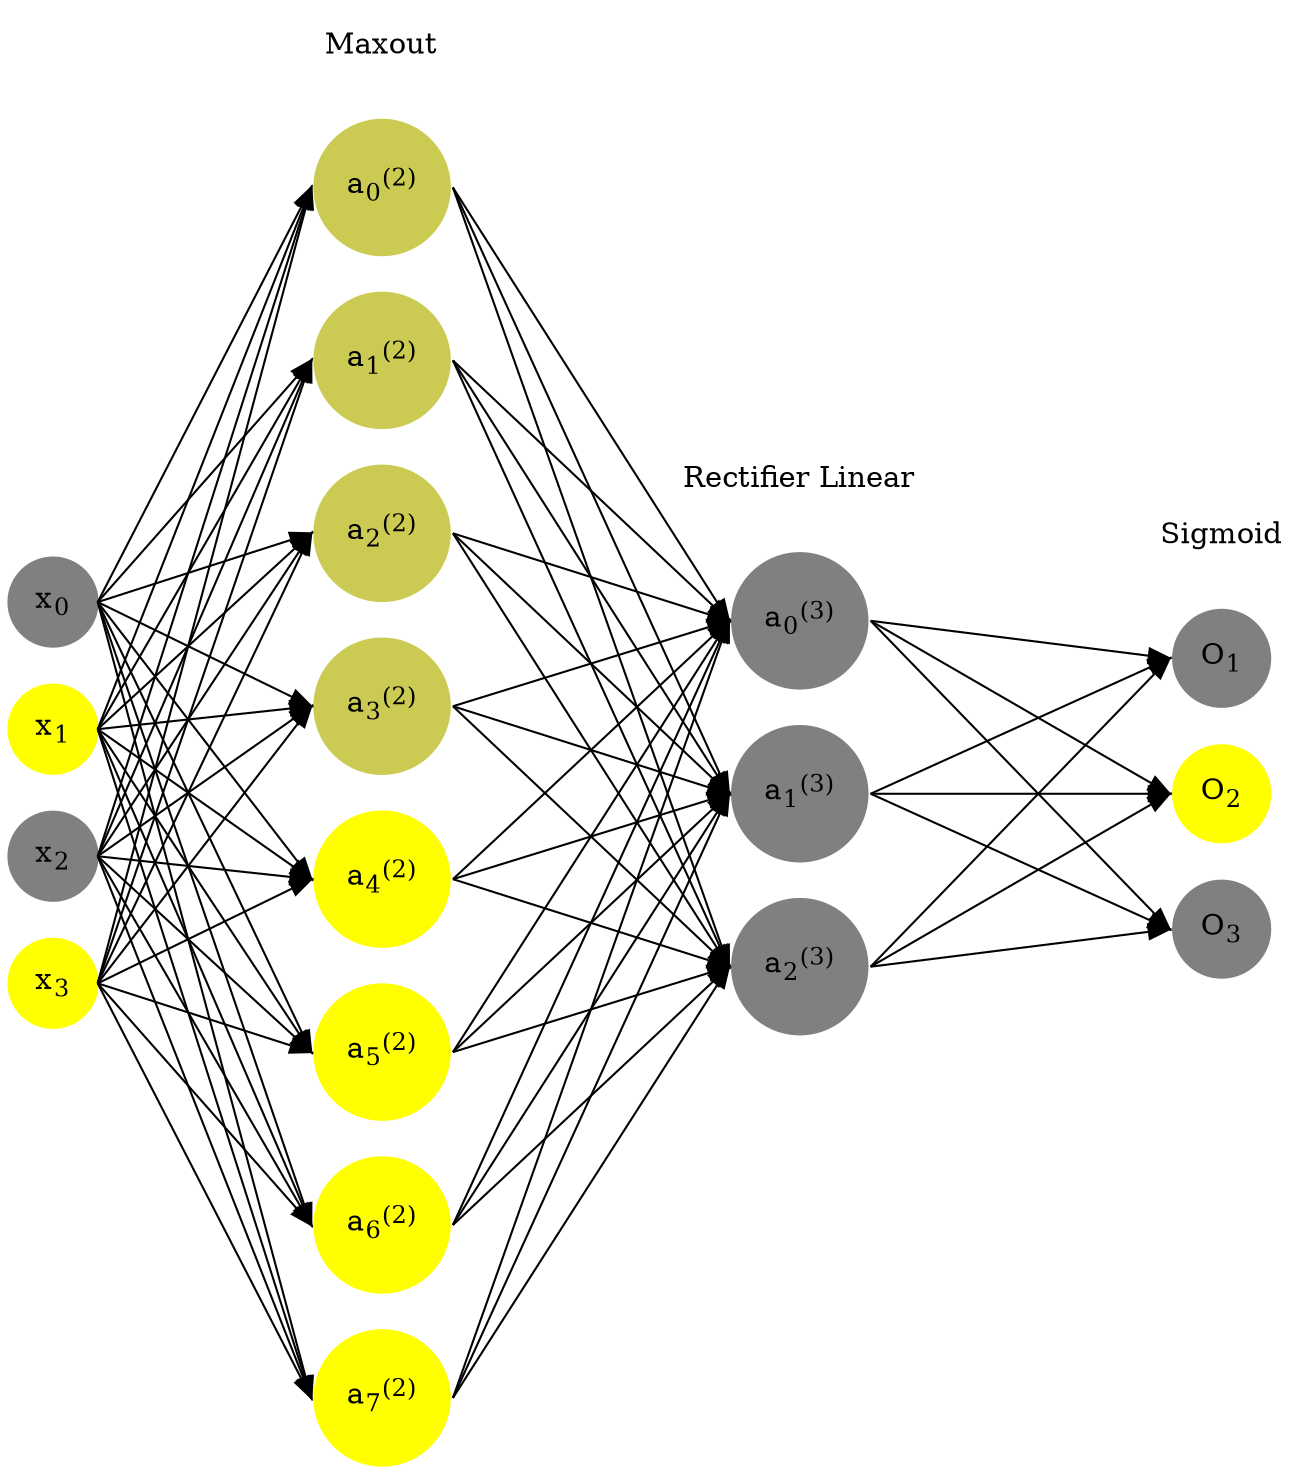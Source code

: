 digraph G {
	rankdir = LR;
	splines=false;
	edge[style=invis];
	ranksep= 1.4;
	{
	node [shape=circle, color="0.1667, 0.0, 0.5", style=filled, fillcolor="0.1667, 0.0, 0.5"];
	x0 [label=<x<sub>0</sub>>];
	}
	{
	node [shape=circle, color="0.1667, 1.0, 1.0", style=filled, fillcolor="0.1667, 1.0, 1.0"];
	x1 [label=<x<sub>1</sub>>];
	}
	{
	node [shape=circle, color="0.1667, 0.0, 0.5", style=filled, fillcolor="0.1667, 0.0, 0.5"];
	x2 [label=<x<sub>2</sub>>];
	}
	{
	node [shape=circle, color="0.1667, 1.0, 1.0", style=filled, fillcolor="0.1667, 1.0, 1.0"];
	x3 [label=<x<sub>3</sub>>];
	}
	{
	node [shape=circle, color="0.1667, 0.586498, 0.793249", style=filled, fillcolor="0.1667, 0.586498, 0.793249"];
	a02 [label=<a<sub>0</sub><sup>(2)</sup>>];
	}
	{
	node [shape=circle, color="0.1667, 0.586498, 0.793249", style=filled, fillcolor="0.1667, 0.586498, 0.793249"];
	a12 [label=<a<sub>1</sub><sup>(2)</sup>>];
	}
	{
	node [shape=circle, color="0.1667, 0.586498, 0.793249", style=filled, fillcolor="0.1667, 0.586498, 0.793249"];
	a22 [label=<a<sub>2</sub><sup>(2)</sup>>];
	}
	{
	node [shape=circle, color="0.1667, 0.586498, 0.793249", style=filled, fillcolor="0.1667, 0.586498, 0.793249"];
	a32 [label=<a<sub>3</sub><sup>(2)</sup>>];
	}
	{
	node [shape=circle, color="0.1667, 3.197892, 2.098946", style=filled, fillcolor="0.1667, 3.197892, 2.098946"];
	a42 [label=<a<sub>4</sub><sup>(2)</sup>>];
	}
	{
	node [shape=circle, color="0.1667, 3.197892, 2.098946", style=filled, fillcolor="0.1667, 3.197892, 2.098946"];
	a52 [label=<a<sub>5</sub><sup>(2)</sup>>];
	}
	{
	node [shape=circle, color="0.1667, 3.197892, 2.098946", style=filled, fillcolor="0.1667, 3.197892, 2.098946"];
	a62 [label=<a<sub>6</sub><sup>(2)</sup>>];
	}
	{
	node [shape=circle, color="0.1667, 3.197892, 2.098946", style=filled, fillcolor="0.1667, 3.197892, 2.098946"];
	a72 [label=<a<sub>7</sub><sup>(2)</sup>>];
	}
	{
	node [shape=circle, color="0.1667, 0.000000, 0.500000", style=filled, fillcolor="0.1667, 0.000000, 0.500000"];
	a03 [label=<a<sub>0</sub><sup>(3)</sup>>];
	}
	{
	node [shape=circle, color="0.1667, 0.000000, 0.500000", style=filled, fillcolor="0.1667, 0.000000, 0.500000"];
	a13 [label=<a<sub>1</sub><sup>(3)</sup>>];
	}
	{
	node [shape=circle, color="0.1667, 0.000000, 0.500000", style=filled, fillcolor="0.1667, 0.000000, 0.500000"];
	a23 [label=<a<sub>2</sub><sup>(3)</sup>>];
	}
	{
	node [shape=circle, color="0.1667, 0.0, 0.5", style=filled, fillcolor="0.1667, 0.0, 0.5"];
	O1 [label=<O<sub>1</sub>>];
	}
	{
	node [shape=circle, color="0.1667, 1.0, 1.0", style=filled, fillcolor="0.1667, 1.0, 1.0"];
	O2 [label=<O<sub>2</sub>>];
	}
	{
	node [shape=circle, color="0.1667, 0.0, 0.5", style=filled, fillcolor="0.1667, 0.0, 0.5"];
	O3 [label=<O<sub>3</sub>>];
	}
	{
	rank=same;
	x0->x1->x2->x3;
	}
	{
	rank=same;
	a02->a12->a22->a32->a42->a52->a62->a72;
	}
	{
	rank=same;
	a03->a13->a23;
	}
	{
	rank=same;
	O1->O2->O3;
	}
	l1 [shape=plaintext,label="Maxout"];
	l1->a02;
	{rank=same; l1;a02};
	l2 [shape=plaintext,label="Rectifier Linear"];
	l2->a03;
	{rank=same; l2;a03};
	l3 [shape=plaintext,label="Sigmoid"];
	l3->O1;
	{rank=same; l3;O1};
edge[style=solid, tailport=e, headport=w];
	{x0;x1;x2;x3} -> {a02;a12;a22;a32;a42;a52;a62;a72};
	{a02;a12;a22;a32;a42;a52;a62;a72} -> {a03;a13;a23};
	{a03;a13;a23} -> {O1,O2,O3};
}
